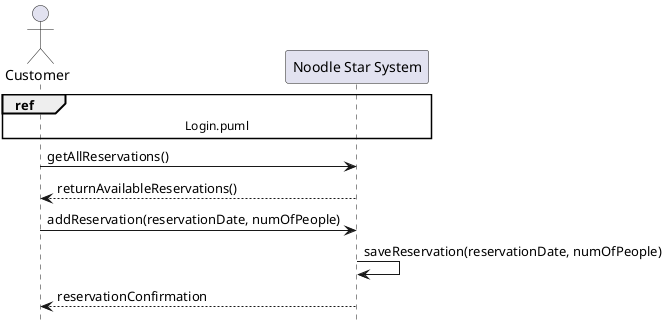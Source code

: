 @startuml
hide footbox
actor Customer
participant "Noodle Star System" as System

ref over Customer, System : Login.puml

Customer -> System: getAllReservations()
System --> Customer: returnAvailableReservations()

Customer -> System: addReservation(reservationDate, numOfPeople)
System -> System: saveReservation(reservationDate, numOfPeople)
System --> Customer: reservationConfirmation

@enduml
